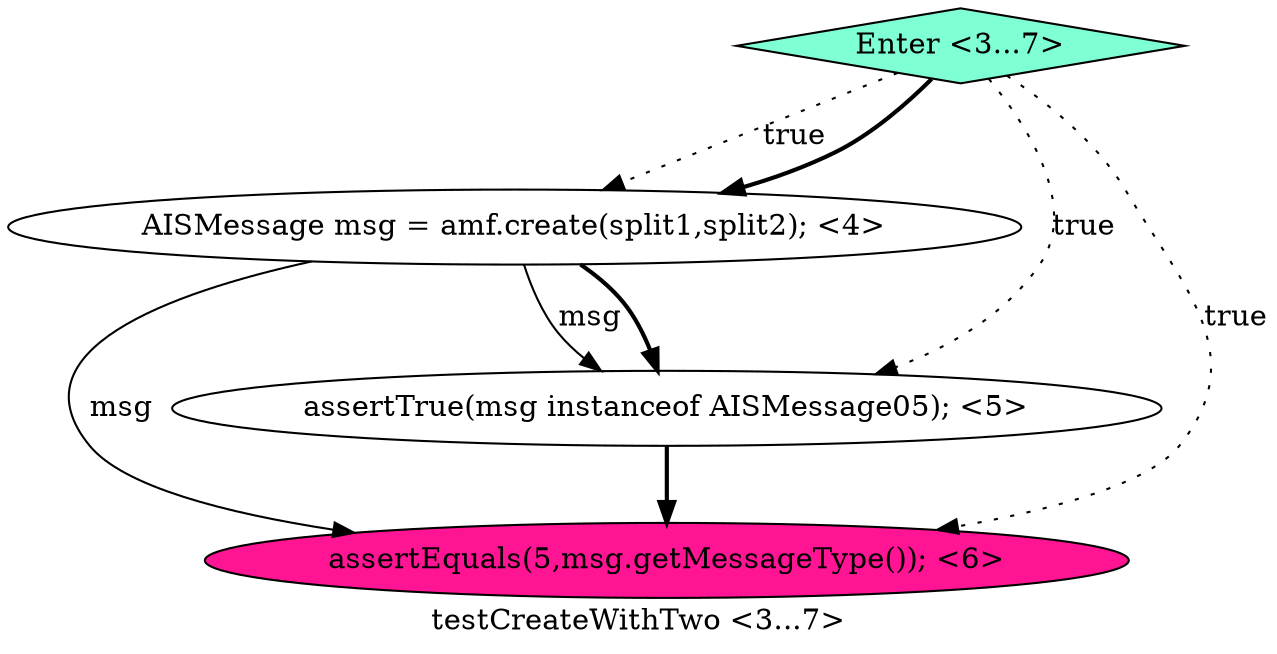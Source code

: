 digraph PDG {
label = "testCreateWithTwo <3...7>";
0.3 [style = filled, label = "Enter <3...7>", fillcolor = aquamarine, shape = diamond];
0.0 [style = filled, label = "AISMessage msg = amf.create(split1,split2); <4>", fillcolor = white, shape = ellipse];
0.1 [style = filled, label = "assertTrue(msg instanceof AISMessage05); <5>", fillcolor = white, shape = ellipse];
0.2 [style = filled, label = "assertEquals(5,msg.getMessageType()); <6>", fillcolor = deeppink, shape = ellipse];
0.0 -> 0.1 [style = solid, label="msg"];
0.0 -> 0.1 [style = bold, label=""];
0.0 -> 0.2 [style = solid, label="msg"];
0.1 -> 0.2 [style = bold, label=""];
0.3 -> 0.0 [style = dotted, label="true"];
0.3 -> 0.0 [style = bold, label=""];
0.3 -> 0.1 [style = dotted, label="true"];
0.3 -> 0.2 [style = dotted, label="true"];
}
